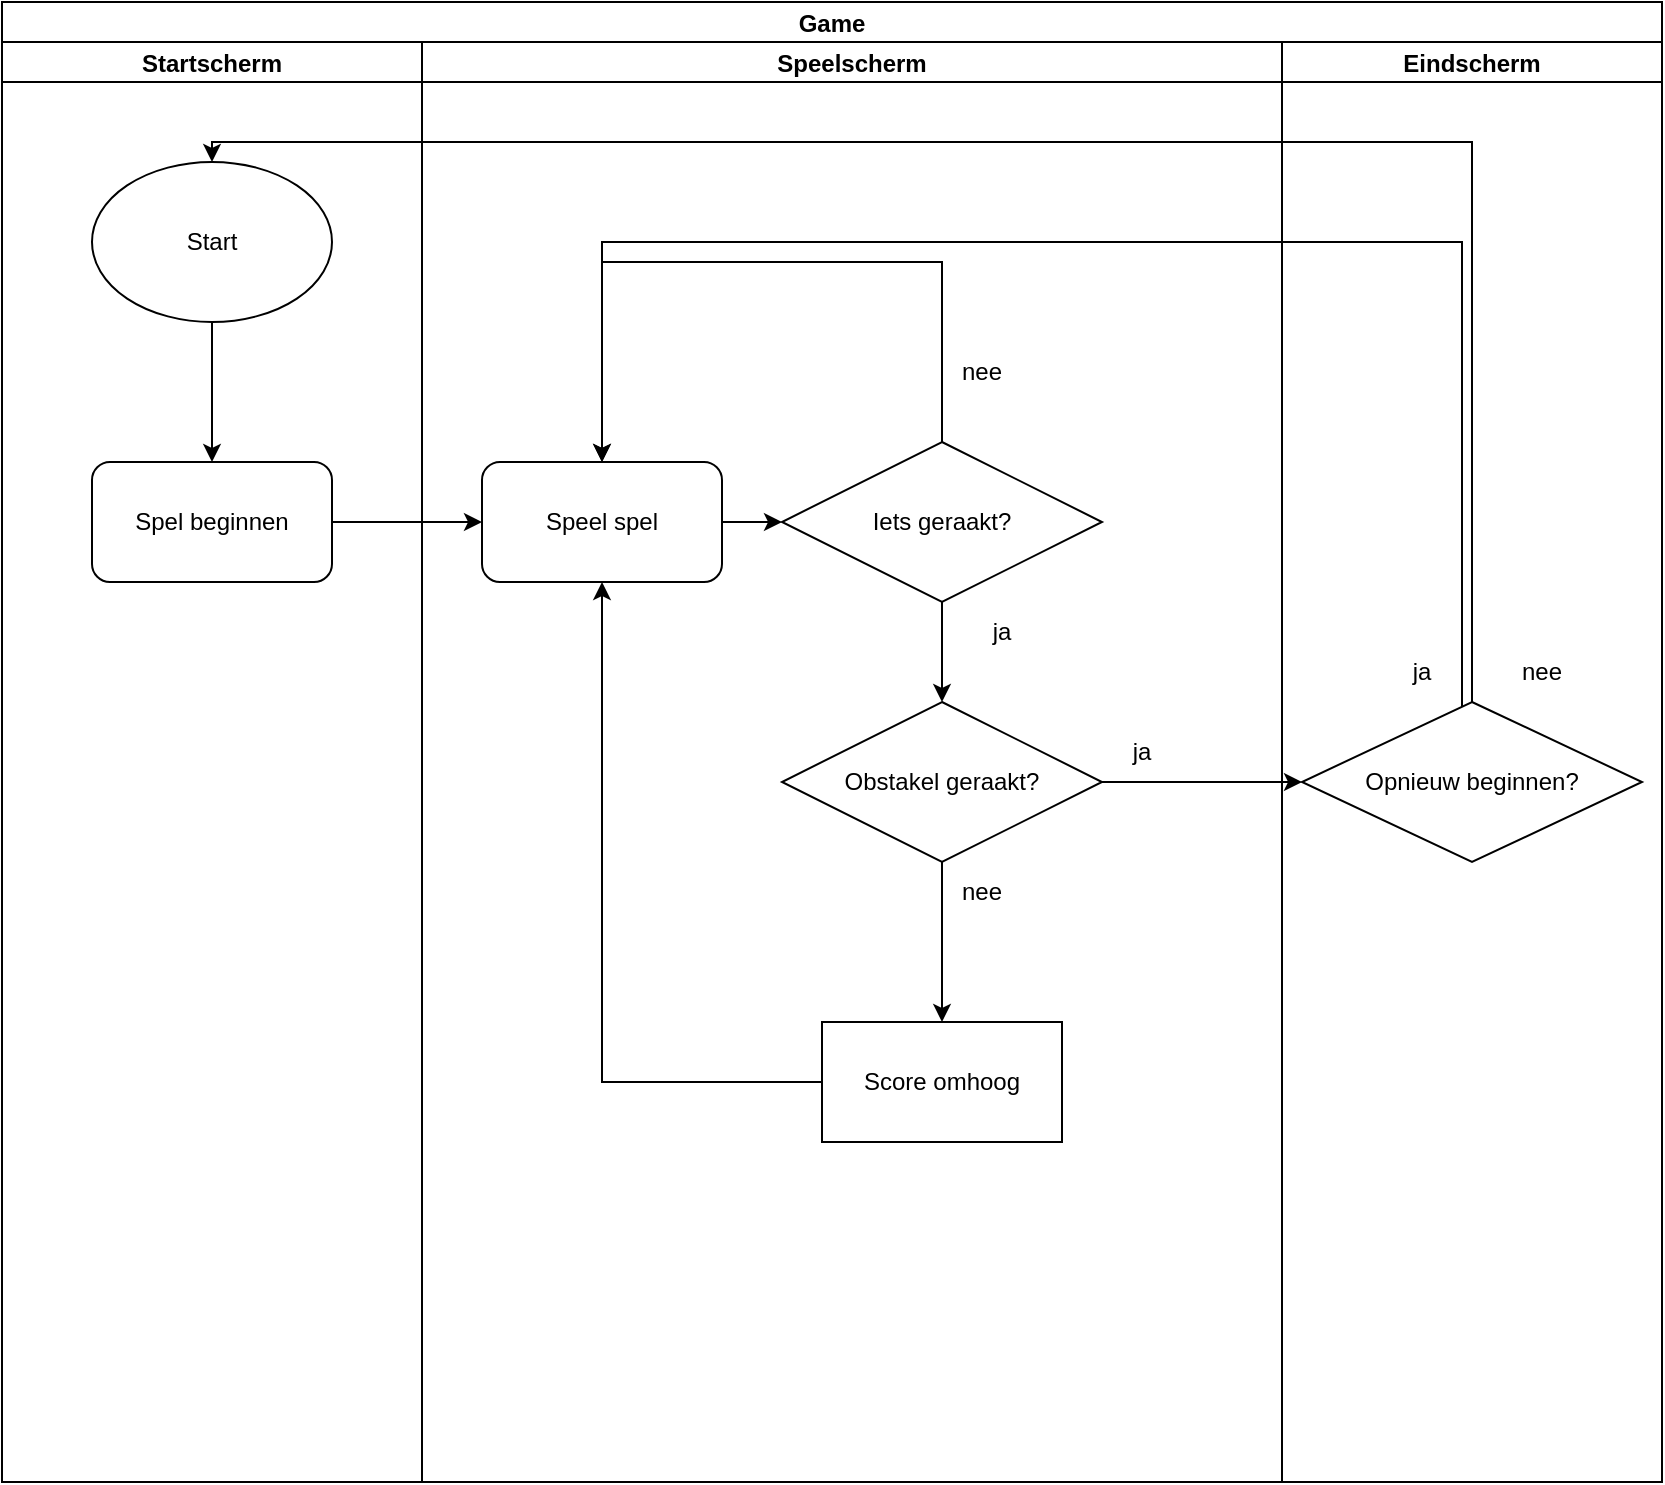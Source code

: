 <mxfile version="15.5.4" type="embed"><diagram id="9R8XPbtGNoSeO6ZsqYvT" name="Page-1"><mxGraphModel dx="1099" dy="743" grid="0" gridSize="10" guides="1" tooltips="1" connect="1" arrows="1" fold="1" page="1" pageScale="1" pageWidth="850" pageHeight="1100" math="0" shadow="0"><root><mxCell id="0"/><mxCell id="1" parent="0"/><mxCell id="HWjeAOC6Ue74Z8zbPZ3M-6" value="Game" style="swimlane;childLayout=stackLayout;resizeParent=1;resizeParentMax=0;startSize=20;" parent="1" vertex="1"><mxGeometry x="10" y="10" width="830" height="740" as="geometry"/></mxCell><mxCell id="HWjeAOC6Ue74Z8zbPZ3M-7" value="Startscherm" style="swimlane;startSize=20;" parent="HWjeAOC6Ue74Z8zbPZ3M-6" vertex="1"><mxGeometry y="20" width="210" height="720" as="geometry"/></mxCell><mxCell id="HWjeAOC6Ue74Z8zbPZ3M-16" style="edgeStyle=orthogonalEdgeStyle;rounded=0;orthogonalLoop=1;jettySize=auto;html=1;" parent="HWjeAOC6Ue74Z8zbPZ3M-7" source="HWjeAOC6Ue74Z8zbPZ3M-12" target="HWjeAOC6Ue74Z8zbPZ3M-13" edge="1"><mxGeometry relative="1" as="geometry"/></mxCell><mxCell id="HWjeAOC6Ue74Z8zbPZ3M-12" value="Start" style="ellipse;whiteSpace=wrap;html=1;" parent="HWjeAOC6Ue74Z8zbPZ3M-7" vertex="1"><mxGeometry x="45" y="60" width="120" height="80" as="geometry"/></mxCell><mxCell id="HWjeAOC6Ue74Z8zbPZ3M-13" value="Spel beginnen" style="rounded=1;whiteSpace=wrap;html=1;" parent="HWjeAOC6Ue74Z8zbPZ3M-7" vertex="1"><mxGeometry x="45" y="210" width="120" height="60" as="geometry"/></mxCell><mxCell id="HWjeAOC6Ue74Z8zbPZ3M-8" value="Speelscherm" style="swimlane;startSize=20;" parent="HWjeAOC6Ue74Z8zbPZ3M-6" vertex="1"><mxGeometry x="210" y="20" width="430" height="720" as="geometry"/></mxCell><mxCell id="HWjeAOC6Ue74Z8zbPZ3M-18" style="edgeStyle=orthogonalEdgeStyle;rounded=0;orthogonalLoop=1;jettySize=auto;html=1;" parent="HWjeAOC6Ue74Z8zbPZ3M-8" source="HWjeAOC6Ue74Z8zbPZ3M-14" target="HWjeAOC6Ue74Z8zbPZ3M-15" edge="1"><mxGeometry relative="1" as="geometry"/></mxCell><mxCell id="HWjeAOC6Ue74Z8zbPZ3M-14" value="Speel spel" style="rounded=1;whiteSpace=wrap;html=1;" parent="HWjeAOC6Ue74Z8zbPZ3M-8" vertex="1"><mxGeometry x="30" y="210" width="120" height="60" as="geometry"/></mxCell><mxCell id="HWjeAOC6Ue74Z8zbPZ3M-25" style="edgeStyle=orthogonalEdgeStyle;rounded=0;orthogonalLoop=1;jettySize=auto;html=1;entryX=0.5;entryY=0;entryDx=0;entryDy=0;" parent="HWjeAOC6Ue74Z8zbPZ3M-8" source="HWjeAOC6Ue74Z8zbPZ3M-15" target="HWjeAOC6Ue74Z8zbPZ3M-22" edge="1"><mxGeometry relative="1" as="geometry"/></mxCell><mxCell id="HWjeAOC6Ue74Z8zbPZ3M-15" value="Iets geraakt?" style="rhombus;whiteSpace=wrap;html=1;" parent="HWjeAOC6Ue74Z8zbPZ3M-8" vertex="1"><mxGeometry x="180" y="200" width="160" height="80" as="geometry"/></mxCell><mxCell id="HWjeAOC6Ue74Z8zbPZ3M-21" value="ja" style="text;html=1;strokeColor=none;fillColor=none;align=center;verticalAlign=middle;whiteSpace=wrap;rounded=0;" parent="HWjeAOC6Ue74Z8zbPZ3M-8" vertex="1"><mxGeometry x="330" y="340" width="60" height="30" as="geometry"/></mxCell><mxCell id="HWjeAOC6Ue74Z8zbPZ3M-56" style="edgeStyle=orthogonalEdgeStyle;rounded=0;orthogonalLoop=1;jettySize=auto;html=1;" parent="HWjeAOC6Ue74Z8zbPZ3M-8" source="HWjeAOC6Ue74Z8zbPZ3M-22" target="HWjeAOC6Ue74Z8zbPZ3M-55" edge="1"><mxGeometry relative="1" as="geometry"/></mxCell><mxCell id="HWjeAOC6Ue74Z8zbPZ3M-22" value="Obstakel geraakt?" style="rhombus;whiteSpace=wrap;html=1;" parent="HWjeAOC6Ue74Z8zbPZ3M-8" vertex="1"><mxGeometry x="180" y="330" width="160" height="80" as="geometry"/></mxCell><mxCell id="HWjeAOC6Ue74Z8zbPZ3M-26" value="ja" style="text;html=1;strokeColor=none;fillColor=none;align=center;verticalAlign=middle;whiteSpace=wrap;rounded=0;" parent="HWjeAOC6Ue74Z8zbPZ3M-8" vertex="1"><mxGeometry x="260" y="280" width="60" height="30" as="geometry"/></mxCell><mxCell id="HWjeAOC6Ue74Z8zbPZ3M-27" style="edgeStyle=orthogonalEdgeStyle;rounded=0;orthogonalLoop=1;jettySize=auto;html=1;" parent="HWjeAOC6Ue74Z8zbPZ3M-8" source="HWjeAOC6Ue74Z8zbPZ3M-15" target="HWjeAOC6Ue74Z8zbPZ3M-14" edge="1"><mxGeometry relative="1" as="geometry"><mxPoint x="90" y="140" as="targetPoint"/><Array as="points"><mxPoint x="260" y="110"/><mxPoint x="90" y="110"/></Array></mxGeometry></mxCell><mxCell id="HWjeAOC6Ue74Z8zbPZ3M-28" value="nee" style="text;html=1;strokeColor=none;fillColor=none;align=center;verticalAlign=middle;whiteSpace=wrap;rounded=0;" parent="HWjeAOC6Ue74Z8zbPZ3M-8" vertex="1"><mxGeometry x="250" y="150" width="60" height="30" as="geometry"/></mxCell><mxCell id="HWjeAOC6Ue74Z8zbPZ3M-57" style="edgeStyle=orthogonalEdgeStyle;rounded=0;orthogonalLoop=1;jettySize=auto;html=1;" parent="HWjeAOC6Ue74Z8zbPZ3M-8" source="HWjeAOC6Ue74Z8zbPZ3M-55" target="HWjeAOC6Ue74Z8zbPZ3M-14" edge="1"><mxGeometry relative="1" as="geometry"/></mxCell><mxCell id="HWjeAOC6Ue74Z8zbPZ3M-55" value="Score omhoog" style="rounded=0;whiteSpace=wrap;html=1;" parent="HWjeAOC6Ue74Z8zbPZ3M-8" vertex="1"><mxGeometry x="200" y="490" width="120" height="60" as="geometry"/></mxCell><mxCell id="HWjeAOC6Ue74Z8zbPZ3M-58" value="nee" style="text;html=1;strokeColor=none;fillColor=none;align=center;verticalAlign=middle;whiteSpace=wrap;rounded=0;" parent="HWjeAOC6Ue74Z8zbPZ3M-8" vertex="1"><mxGeometry x="250" y="410" width="60" height="30" as="geometry"/></mxCell><mxCell id="HWjeAOC6Ue74Z8zbPZ3M-9" value="Eindscherm" style="swimlane;startSize=20;" parent="HWjeAOC6Ue74Z8zbPZ3M-6" vertex="1"><mxGeometry x="640" y="20" width="190" height="720" as="geometry"/></mxCell><mxCell id="HWjeAOC6Ue74Z8zbPZ3M-19" value="Opnieuw beginnen?" style="rhombus;whiteSpace=wrap;html=1;" parent="HWjeAOC6Ue74Z8zbPZ3M-9" vertex="1"><mxGeometry x="10" y="330" width="170" height="80" as="geometry"/></mxCell><mxCell id="HWjeAOC6Ue74Z8zbPZ3M-50" value="ja" style="text;html=1;strokeColor=none;fillColor=none;align=center;verticalAlign=middle;whiteSpace=wrap;rounded=0;" parent="HWjeAOC6Ue74Z8zbPZ3M-9" vertex="1"><mxGeometry x="40" y="300" width="60" height="30" as="geometry"/></mxCell><mxCell id="HWjeAOC6Ue74Z8zbPZ3M-53" value="nee" style="text;html=1;strokeColor=none;fillColor=none;align=center;verticalAlign=middle;whiteSpace=wrap;rounded=0;" parent="HWjeAOC6Ue74Z8zbPZ3M-9" vertex="1"><mxGeometry x="100" y="300" width="60" height="30" as="geometry"/></mxCell><mxCell id="HWjeAOC6Ue74Z8zbPZ3M-17" style="edgeStyle=orthogonalEdgeStyle;rounded=0;orthogonalLoop=1;jettySize=auto;html=1;entryX=0;entryY=0.5;entryDx=0;entryDy=0;" parent="HWjeAOC6Ue74Z8zbPZ3M-6" source="HWjeAOC6Ue74Z8zbPZ3M-13" target="HWjeAOC6Ue74Z8zbPZ3M-14" edge="1"><mxGeometry relative="1" as="geometry"/></mxCell><mxCell id="HWjeAOC6Ue74Z8zbPZ3M-24" style="edgeStyle=orthogonalEdgeStyle;rounded=0;orthogonalLoop=1;jettySize=auto;html=1;entryX=0;entryY=0.5;entryDx=0;entryDy=0;" parent="HWjeAOC6Ue74Z8zbPZ3M-6" source="HWjeAOC6Ue74Z8zbPZ3M-22" target="HWjeAOC6Ue74Z8zbPZ3M-19" edge="1"><mxGeometry relative="1" as="geometry"/></mxCell><mxCell id="HWjeAOC6Ue74Z8zbPZ3M-29" style="edgeStyle=orthogonalEdgeStyle;rounded=0;orthogonalLoop=1;jettySize=auto;html=1;entryX=0.5;entryY=0;entryDx=0;entryDy=0;" parent="HWjeAOC6Ue74Z8zbPZ3M-6" source="HWjeAOC6Ue74Z8zbPZ3M-19" target="HWjeAOC6Ue74Z8zbPZ3M-14" edge="1"><mxGeometry relative="1" as="geometry"><Array as="points"><mxPoint x="730" y="120"/><mxPoint x="300" y="120"/></Array></mxGeometry></mxCell><mxCell id="HWjeAOC6Ue74Z8zbPZ3M-52" style="edgeStyle=orthogonalEdgeStyle;rounded=0;orthogonalLoop=1;jettySize=auto;html=1;entryX=0.5;entryY=0;entryDx=0;entryDy=0;" parent="HWjeAOC6Ue74Z8zbPZ3M-6" source="HWjeAOC6Ue74Z8zbPZ3M-19" target="HWjeAOC6Ue74Z8zbPZ3M-12" edge="1"><mxGeometry relative="1" as="geometry"><mxPoint x="740" y="70" as="targetPoint"/><Array as="points"><mxPoint x="735" y="70"/><mxPoint x="105" y="70"/></Array></mxGeometry></mxCell></root></mxGraphModel></diagram></mxfile>